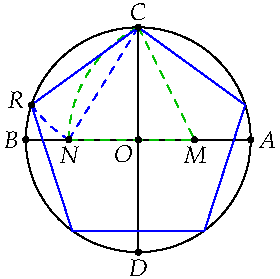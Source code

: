 settings.tex="pdflatex";

texpreamble("\usepackage{amsmath}
\usepackage{amsthm,amssymb}
\usepackage{mathpazo}
\usepackage[svgnames]{xcolor}
");
import graph;

size(140);

draw(unitcircle);
pair A=(1,0);
pair B=(-1,0);
pair C=(0,1);
pair D=(0,-1);
draw(A--B);
draw(C--D);

pair M=(1/2,0);
pair NN=((1-sqrt(5))/2,0);
draw(NN--M--C,heavygreen+dashed);
draw(arc(M,C,NN),dashed+heavygreen);
pair R=dir(72+90);
draw(arc(C,R,NN),dashed+blue);
draw(NN--C,blue+dashed);

draw(dir(90)--dir(90+72)--dir(90+2*72)--dir(90+3*72)--dir(90+4*72)--cycle,blue);

dot("$O$",(0,0),SW);
dot("$A$",A,A);
dot("$B$",B,B);
dot("$C$",C,C);
dot("$D$",D,D);
dot("$M$",M,S);
dot("$N$",NN,S);
dot("$R$",R,R);